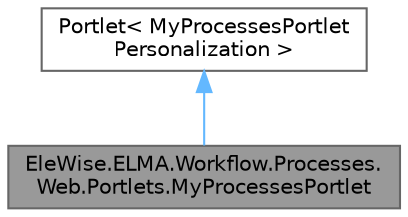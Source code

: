 digraph "EleWise.ELMA.Workflow.Processes.Web.Portlets.MyProcessesPortlet"
{
 // LATEX_PDF_SIZE
  bgcolor="transparent";
  edge [fontname=Helvetica,fontsize=10,labelfontname=Helvetica,labelfontsize=10];
  node [fontname=Helvetica,fontsize=10,shape=box,height=0.2,width=0.4];
  Node1 [id="Node000001",label="EleWise.ELMA.Workflow.Processes.\lWeb.Portlets.MyProcessesPortlet",height=0.2,width=0.4,color="gray40", fillcolor="grey60", style="filled", fontcolor="black",tooltip="Портлет \"Мои процессы\"."];
  Node2 -> Node1 [id="edge1_Node000001_Node000002",dir="back",color="steelblue1",style="solid",tooltip=" "];
  Node2 [id="Node000002",label="Portlet\< MyProcessesPortlet\lPersonalization \>",height=0.2,width=0.4,color="gray40", fillcolor="white", style="filled",tooltip=" "];
}
